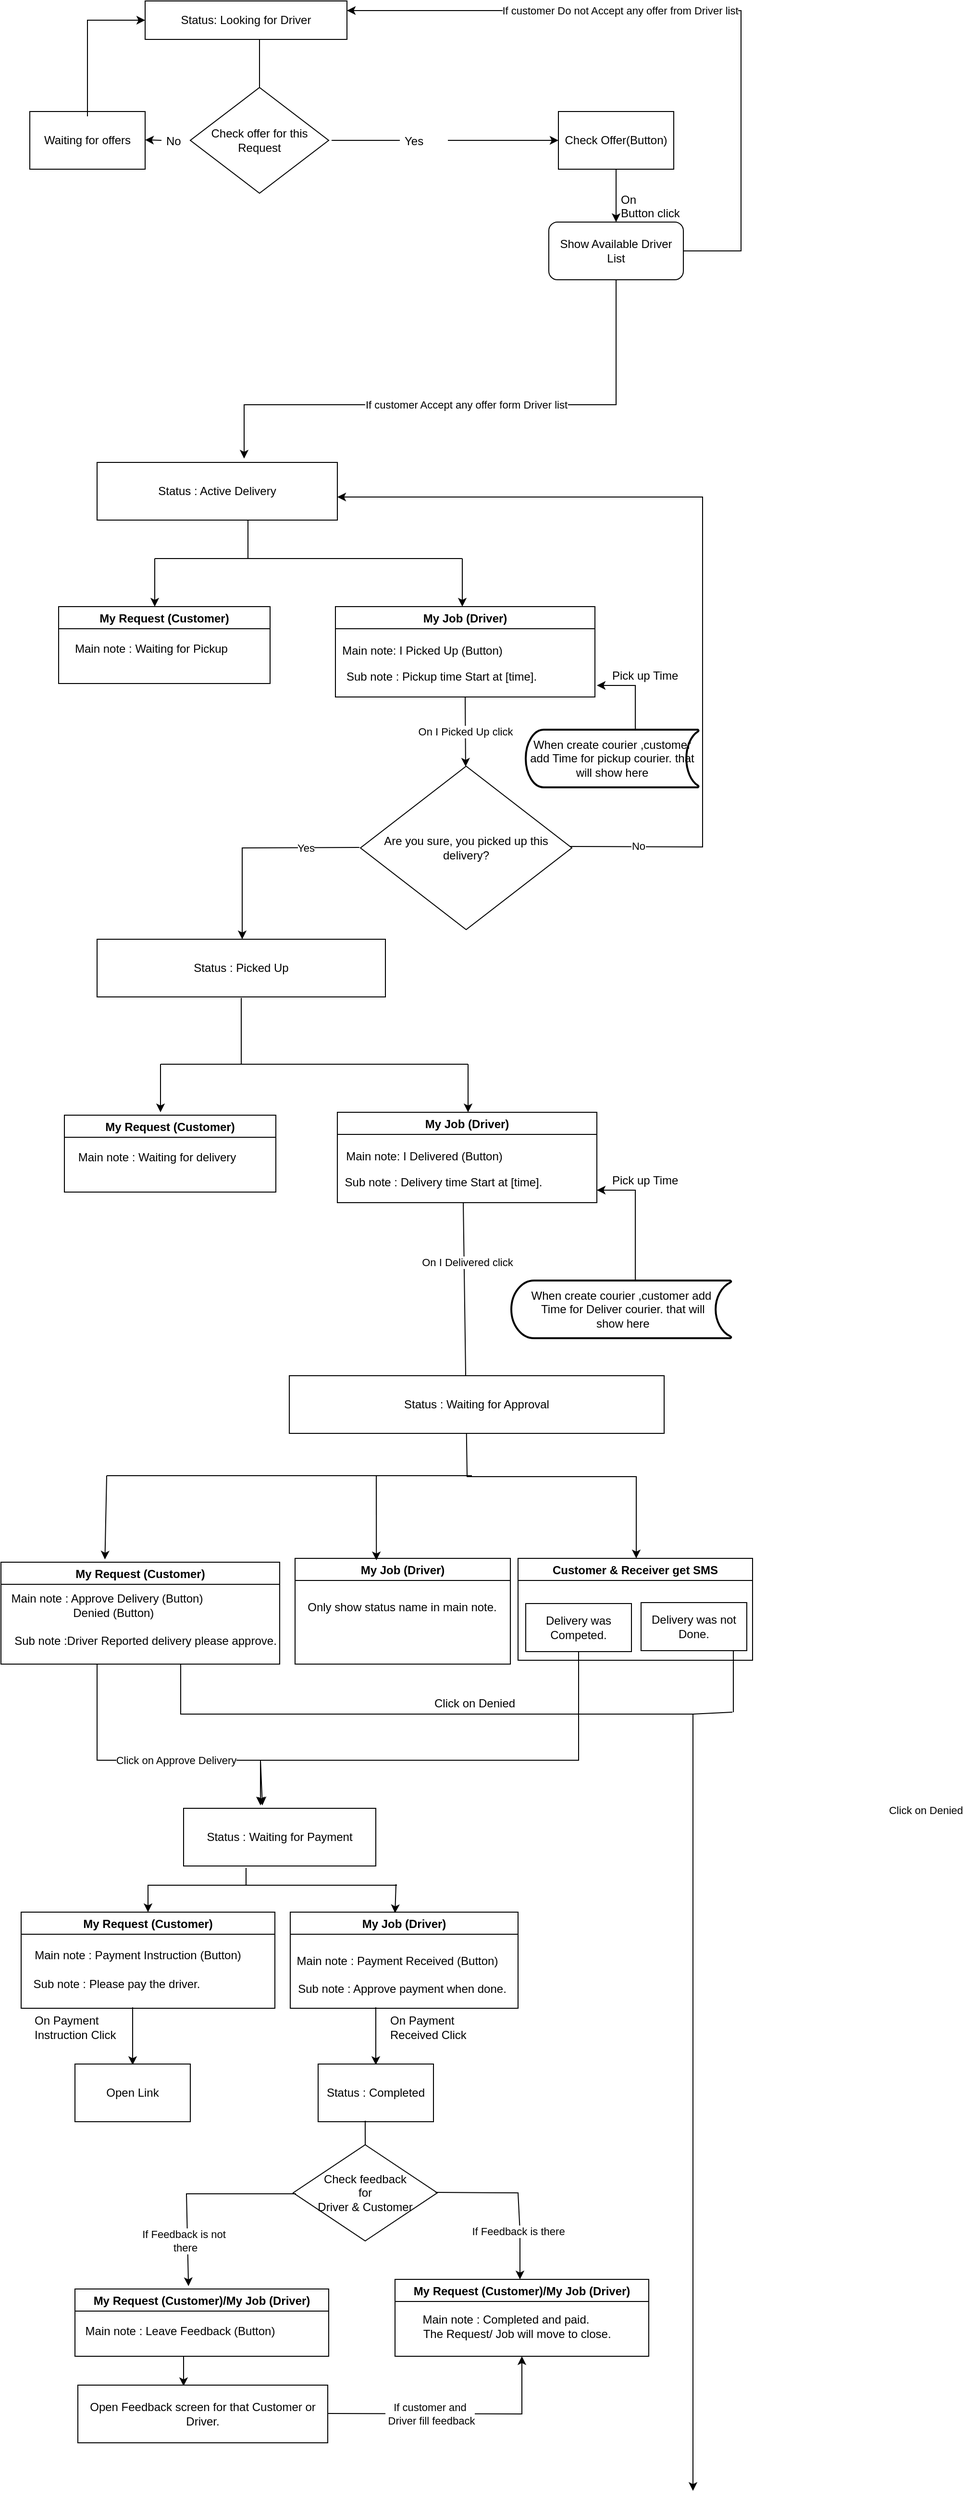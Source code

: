 <mxfile version="20.3.6" type="github">
  <diagram id="Fh4v0mdyYJnzDNx5GfhB" name="Page-1">
    <mxGraphModel dx="1632" dy="696" grid="1" gridSize="10" guides="1" tooltips="1" connect="1" arrows="1" fold="1" page="1" pageScale="1" pageWidth="850" pageHeight="1100" math="0" shadow="0">
      <root>
        <mxCell id="0" />
        <mxCell id="1" parent="0" />
        <mxCell id="hyZtjgiOcXkNJ2vdgt9V-2" value="Status: Looking for Driver" style="rounded=0;whiteSpace=wrap;html=1;" vertex="1" parent="1">
          <mxGeometry x="130" y="30" width="210" height="40" as="geometry" />
        </mxCell>
        <mxCell id="hyZtjgiOcXkNJ2vdgt9V-15" value="Check offer for this Request" style="rhombus;whiteSpace=wrap;html=1;" vertex="1" parent="1">
          <mxGeometry x="177" y="120" width="144" height="110" as="geometry" />
        </mxCell>
        <mxCell id="hyZtjgiOcXkNJ2vdgt9V-17" value="" style="endArrow=none;html=1;rounded=0;entryX=0.5;entryY=1;entryDx=0;entryDy=0;exitX=0.5;exitY=0;exitDx=0;exitDy=0;" edge="1" parent="1" source="hyZtjgiOcXkNJ2vdgt9V-15">
          <mxGeometry width="50" height="50" relative="1" as="geometry">
            <mxPoint x="244" y="120" as="sourcePoint" />
            <mxPoint x="249" y="70" as="targetPoint" />
          </mxGeometry>
        </mxCell>
        <mxCell id="hyZtjgiOcXkNJ2vdgt9V-18" value="" style="endArrow=classic;html=1;rounded=0;entryX=0;entryY=0.5;entryDx=0;entryDy=0;startArrow=none;" edge="1" parent="1" source="hyZtjgiOcXkNJ2vdgt9V-12" target="hyZtjgiOcXkNJ2vdgt9V-21">
          <mxGeometry width="50" height="50" relative="1" as="geometry">
            <mxPoint x="324" y="175" as="sourcePoint" />
            <mxPoint x="574" y="175" as="targetPoint" />
          </mxGeometry>
        </mxCell>
        <mxCell id="hyZtjgiOcXkNJ2vdgt9V-24" style="edgeStyle=orthogonalEdgeStyle;rounded=0;orthogonalLoop=1;jettySize=auto;html=1;" edge="1" parent="1" source="hyZtjgiOcXkNJ2vdgt9V-21">
          <mxGeometry relative="1" as="geometry">
            <mxPoint x="620" y="260" as="targetPoint" />
          </mxGeometry>
        </mxCell>
        <mxCell id="hyZtjgiOcXkNJ2vdgt9V-21" value="Check Offer(Button)" style="rounded=0;whiteSpace=wrap;html=1;" vertex="1" parent="1">
          <mxGeometry x="560" y="145" width="120" height="60" as="geometry" />
        </mxCell>
        <mxCell id="hyZtjgiOcXkNJ2vdgt9V-22" value="Waiting for offers" style="rounded=0;whiteSpace=wrap;html=1;" vertex="1" parent="1">
          <mxGeometry x="10" y="145" width="120" height="60" as="geometry" />
        </mxCell>
        <mxCell id="hyZtjgiOcXkNJ2vdgt9V-27" value="Show Available Driver List" style="rounded=1;whiteSpace=wrap;html=1;" vertex="1" parent="1">
          <mxGeometry x="550" y="260" width="140" height="60" as="geometry" />
        </mxCell>
        <mxCell id="hyZtjgiOcXkNJ2vdgt9V-28" value="&lt;div&gt;On &lt;br&gt;&lt;/div&gt;&lt;div&gt;Button click&lt;/div&gt;" style="text;html=1;strokeColor=none;fillColor=none;spacing=5;spacingTop=-20;whiteSpace=wrap;overflow=hidden;rounded=0;" vertex="1" parent="1">
          <mxGeometry x="620" y="240" width="90" height="20" as="geometry" />
        </mxCell>
        <mxCell id="hyZtjgiOcXkNJ2vdgt9V-34" value="Status : Active Delivery" style="rounded=0;whiteSpace=wrap;html=1;" vertex="1" parent="1">
          <mxGeometry x="80" y="510" width="250" height="60" as="geometry" />
        </mxCell>
        <mxCell id="hyZtjgiOcXkNJ2vdgt9V-35" value="" style="endArrow=none;html=1;rounded=0;" edge="1" parent="1">
          <mxGeometry width="50" height="50" relative="1" as="geometry">
            <mxPoint x="237" y="610" as="sourcePoint" />
            <mxPoint x="237" y="570" as="targetPoint" />
          </mxGeometry>
        </mxCell>
        <mxCell id="hyZtjgiOcXkNJ2vdgt9V-36" value="" style="endArrow=classic;html=1;rounded=0;" edge="1" parent="1">
          <mxGeometry width="50" height="50" relative="1" as="geometry">
            <mxPoint x="460" y="610" as="sourcePoint" />
            <mxPoint x="460" y="660" as="targetPoint" />
          </mxGeometry>
        </mxCell>
        <mxCell id="hyZtjgiOcXkNJ2vdgt9V-37" value="" style="endArrow=none;html=1;rounded=0;" edge="1" parent="1">
          <mxGeometry width="50" height="50" relative="1" as="geometry">
            <mxPoint x="140" y="610" as="sourcePoint" />
            <mxPoint x="460" y="610" as="targetPoint" />
          </mxGeometry>
        </mxCell>
        <mxCell id="hyZtjgiOcXkNJ2vdgt9V-39" value="" style="endArrow=classic;html=1;rounded=0;" edge="1" parent="1">
          <mxGeometry width="50" height="50" relative="1" as="geometry">
            <mxPoint x="140" y="610" as="sourcePoint" />
            <mxPoint x="140" y="660" as="targetPoint" />
          </mxGeometry>
        </mxCell>
        <mxCell id="hyZtjgiOcXkNJ2vdgt9V-45" value="" style="endArrow=classic;html=1;rounded=0;entryX=1;entryY=0.25;entryDx=0;entryDy=0;" edge="1" parent="1" target="hyZtjgiOcXkNJ2vdgt9V-2">
          <mxGeometry relative="1" as="geometry">
            <mxPoint x="690" y="290" as="sourcePoint" />
            <mxPoint x="850" y="290" as="targetPoint" />
            <Array as="points">
              <mxPoint x="750" y="290" />
              <mxPoint x="750" y="40" />
            </Array>
          </mxGeometry>
        </mxCell>
        <mxCell id="hyZtjgiOcXkNJ2vdgt9V-46" value="If customer Do not Accept any offer from Driver list" style="edgeLabel;resizable=0;html=1;align=center;verticalAlign=middle;" connectable="0" vertex="1" parent="hyZtjgiOcXkNJ2vdgt9V-45">
          <mxGeometry relative="1" as="geometry">
            <mxPoint x="-76" as="offset" />
          </mxGeometry>
        </mxCell>
        <mxCell id="hyZtjgiOcXkNJ2vdgt9V-48" value="" style="endArrow=classic;html=1;rounded=0;exitX=0.5;exitY=1;exitDx=0;exitDy=0;entryX=0.612;entryY=-0.067;entryDx=0;entryDy=0;entryPerimeter=0;" edge="1" parent="1" source="hyZtjgiOcXkNJ2vdgt9V-27" target="hyZtjgiOcXkNJ2vdgt9V-34">
          <mxGeometry relative="1" as="geometry">
            <mxPoint x="500" y="400" as="sourcePoint" />
            <mxPoint x="660" y="400" as="targetPoint" />
            <Array as="points">
              <mxPoint x="620" y="450" />
              <mxPoint x="233" y="450" />
            </Array>
          </mxGeometry>
        </mxCell>
        <mxCell id="hyZtjgiOcXkNJ2vdgt9V-49" value="If customer Accept any offer form Driver list" style="edgeLabel;resizable=0;html=1;align=center;verticalAlign=middle;" connectable="0" vertex="1" parent="hyZtjgiOcXkNJ2vdgt9V-48">
          <mxGeometry relative="1" as="geometry" />
        </mxCell>
        <mxCell id="hyZtjgiOcXkNJ2vdgt9V-53" value="Are you sure, you picked up this delivery?" style="rhombus;whiteSpace=wrap;html=1;" vertex="1" parent="1">
          <mxGeometry x="354" y="826" width="220" height="170" as="geometry" />
        </mxCell>
        <mxCell id="hyZtjgiOcXkNJ2vdgt9V-61" value="" style="endArrow=classic;html=1;rounded=0;exitX=0.5;exitY=1;exitDx=0;exitDy=0;" edge="1" parent="1" source="hyZtjgiOcXkNJ2vdgt9V-97" target="hyZtjgiOcXkNJ2vdgt9V-53">
          <mxGeometry relative="1" as="geometry">
            <mxPoint x="460" y="740" as="sourcePoint" />
            <mxPoint x="450" y="870" as="targetPoint" />
          </mxGeometry>
        </mxCell>
        <mxCell id="hyZtjgiOcXkNJ2vdgt9V-62" value="On I Picked Up click" style="edgeLabel;resizable=0;html=1;align=center;verticalAlign=middle;" connectable="0" vertex="1" parent="hyZtjgiOcXkNJ2vdgt9V-61">
          <mxGeometry relative="1" as="geometry" />
        </mxCell>
        <mxCell id="hyZtjgiOcXkNJ2vdgt9V-63" value="" style="endArrow=classic;html=1;rounded=0;entryX=1;entryY=0.5;entryDx=0;entryDy=0;" edge="1" parent="1">
          <mxGeometry relative="1" as="geometry">
            <mxPoint x="572" y="909.5" as="sourcePoint" />
            <mxPoint x="330" y="546" as="targetPoint" />
            <Array as="points">
              <mxPoint x="710" y="910" />
              <mxPoint x="710" y="546" />
            </Array>
          </mxGeometry>
        </mxCell>
        <mxCell id="hyZtjgiOcXkNJ2vdgt9V-64" value="No" style="edgeLabel;resizable=0;html=1;align=center;verticalAlign=middle;" connectable="0" vertex="1" parent="hyZtjgiOcXkNJ2vdgt9V-63">
          <mxGeometry relative="1" as="geometry">
            <mxPoint x="-67" y="302" as="offset" />
          </mxGeometry>
        </mxCell>
        <mxCell id="hyZtjgiOcXkNJ2vdgt9V-70" value="Status : Picked Up" style="rounded=0;whiteSpace=wrap;html=1;" vertex="1" parent="1">
          <mxGeometry x="80" y="1006" width="300" height="60" as="geometry" />
        </mxCell>
        <mxCell id="hyZtjgiOcXkNJ2vdgt9V-71" value="" style="endArrow=classic;html=1;rounded=0;" edge="1" parent="1">
          <mxGeometry width="50" height="50" relative="1" as="geometry">
            <mxPoint x="466" y="1136" as="sourcePoint" />
            <mxPoint x="466" y="1186" as="targetPoint" />
          </mxGeometry>
        </mxCell>
        <mxCell id="hyZtjgiOcXkNJ2vdgt9V-72" value="" style="endArrow=none;html=1;rounded=0;" edge="1" parent="1">
          <mxGeometry width="50" height="50" relative="1" as="geometry">
            <mxPoint x="146" y="1136" as="sourcePoint" />
            <mxPoint x="466" y="1136" as="targetPoint" />
          </mxGeometry>
        </mxCell>
        <mxCell id="hyZtjgiOcXkNJ2vdgt9V-73" value="" style="endArrow=classic;html=1;rounded=0;" edge="1" parent="1">
          <mxGeometry width="50" height="50" relative="1" as="geometry">
            <mxPoint x="146" y="1136" as="sourcePoint" />
            <mxPoint x="146" y="1186" as="targetPoint" />
          </mxGeometry>
        </mxCell>
        <mxCell id="hyZtjgiOcXkNJ2vdgt9V-76" value="" style="endArrow=none;html=1;rounded=0;" edge="1" parent="1">
          <mxGeometry width="50" height="50" relative="1" as="geometry">
            <mxPoint x="230" y="1135.98" as="sourcePoint" />
            <mxPoint x="230" y="1067" as="targetPoint" />
          </mxGeometry>
        </mxCell>
        <mxCell id="hyZtjgiOcXkNJ2vdgt9V-77" value="" style="endArrow=classic;html=1;rounded=0;entryX=0.5;entryY=0;entryDx=0;entryDy=0;" edge="1" parent="1">
          <mxGeometry relative="1" as="geometry">
            <mxPoint x="353" y="910.5" as="sourcePoint" />
            <mxPoint x="231" y="1006" as="targetPoint" />
            <Array as="points">
              <mxPoint x="231" y="911" />
            </Array>
          </mxGeometry>
        </mxCell>
        <mxCell id="hyZtjgiOcXkNJ2vdgt9V-78" value="Yes" style="edgeLabel;resizable=0;html=1;align=center;verticalAlign=middle;" connectable="0" vertex="1" parent="hyZtjgiOcXkNJ2vdgt9V-77">
          <mxGeometry relative="1" as="geometry">
            <mxPoint x="52" as="offset" />
          </mxGeometry>
        </mxCell>
        <mxCell id="hyZtjgiOcXkNJ2vdgt9V-80" value="When create courier ,customer add Time for pickup courier. that will show here" style="strokeWidth=2;html=1;shape=mxgraph.flowchart.stored_data;whiteSpace=wrap;" vertex="1" parent="1">
          <mxGeometry x="526" y="788" width="180" height="60" as="geometry" />
        </mxCell>
        <mxCell id="hyZtjgiOcXkNJ2vdgt9V-81" value="&lt;div&gt;When create courier ,customer add&lt;/div&gt;&lt;div&gt;&amp;nbsp;Time for Deliver courier. that will&lt;/div&gt;&lt;div&gt;&amp;nbsp;show here&lt;/div&gt;" style="strokeWidth=2;html=1;shape=mxgraph.flowchart.stored_data;whiteSpace=wrap;" vertex="1" parent="1">
          <mxGeometry x="511" y="1361" width="229" height="60" as="geometry" />
        </mxCell>
        <mxCell id="hyZtjgiOcXkNJ2vdgt9V-86" value="" style="endArrow=classic;html=1;rounded=0;entryX=1;entryY=0.5;entryDx=0;entryDy=0;" edge="1" parent="1">
          <mxGeometry relative="1" as="geometry">
            <mxPoint x="640" y="788" as="sourcePoint" />
            <mxPoint x="600" y="742" as="targetPoint" />
            <Array as="points">
              <mxPoint x="640" y="742" />
            </Array>
          </mxGeometry>
        </mxCell>
        <mxCell id="hyZtjgiOcXkNJ2vdgt9V-88" value="Pick up Time" style="text;html=1;strokeColor=none;fillColor=none;spacing=5;spacingTop=-20;whiteSpace=wrap;overflow=hidden;rounded=0;" vertex="1" parent="1">
          <mxGeometry x="611" y="735" width="80" height="10" as="geometry" />
        </mxCell>
        <mxCell id="hyZtjgiOcXkNJ2vdgt9V-89" value="My Request (Customer)" style="swimlane;" vertex="1" parent="1">
          <mxGeometry x="46" y="1189" width="220" height="80" as="geometry">
            <mxRectangle x="130" y="1310" width="140" height="30" as="alternateBounds" />
          </mxGeometry>
        </mxCell>
        <mxCell id="hyZtjgiOcXkNJ2vdgt9V-90" value="&lt;div&gt;Main note : Waiting for delivery&lt;br&gt;&lt;/div&gt;" style="text;html=1;align=center;verticalAlign=middle;resizable=0;points=[];autosize=1;strokeColor=none;fillColor=none;" vertex="1" parent="hyZtjgiOcXkNJ2vdgt9V-89">
          <mxGeometry x="1" y="29" width="190" height="30" as="geometry" />
        </mxCell>
        <mxCell id="hyZtjgiOcXkNJ2vdgt9V-92" value="My Job  (Driver)" style="swimlane;" vertex="1" parent="1">
          <mxGeometry x="330" y="1186" width="270" height="94" as="geometry" />
        </mxCell>
        <mxCell id="hyZtjgiOcXkNJ2vdgt9V-93" value="&lt;div&gt;Main note: I Delivered (Button)&lt;/div&gt;&lt;div&gt;&lt;br&gt;&lt;/div&gt;" style="text;html=1;align=center;verticalAlign=middle;resizable=0;points=[];autosize=1;strokeColor=none;fillColor=none;" vertex="1" parent="hyZtjgiOcXkNJ2vdgt9V-92">
          <mxGeometry x="-5" y="33" width="190" height="40" as="geometry" />
        </mxCell>
        <mxCell id="hyZtjgiOcXkNJ2vdgt9V-94" value="Sub note : Delivery time Start at [time]." style="text;html=1;align=center;verticalAlign=middle;resizable=0;points=[];autosize=1;strokeColor=none;fillColor=none;" vertex="1" parent="hyZtjgiOcXkNJ2vdgt9V-92">
          <mxGeometry x="-5" y="58" width="230" height="30" as="geometry" />
        </mxCell>
        <mxCell id="hyZtjgiOcXkNJ2vdgt9V-95" value="My Request (Customer)" style="swimlane;" vertex="1" parent="1">
          <mxGeometry x="40" y="660" width="220" height="80" as="geometry">
            <mxRectangle x="130" y="1310" width="140" height="30" as="alternateBounds" />
          </mxGeometry>
        </mxCell>
        <mxCell id="hyZtjgiOcXkNJ2vdgt9V-96" value="&lt;div&gt;Main note : Waiting for Pickup&lt;br&gt;&lt;/div&gt;" style="text;html=1;align=center;verticalAlign=middle;resizable=0;points=[];autosize=1;strokeColor=none;fillColor=none;" vertex="1" parent="hyZtjgiOcXkNJ2vdgt9V-95">
          <mxGeometry x="6" y="29" width="180" height="30" as="geometry" />
        </mxCell>
        <mxCell id="hyZtjgiOcXkNJ2vdgt9V-97" value="My Job (Driver)" style="swimlane;" vertex="1" parent="1">
          <mxGeometry x="328" y="660" width="270" height="94" as="geometry" />
        </mxCell>
        <mxCell id="hyZtjgiOcXkNJ2vdgt9V-98" value="&lt;div&gt;Main note: I Picked Up (Button)&lt;/div&gt;&lt;div&gt;&lt;br&gt;&lt;/div&gt;" style="text;html=1;align=center;verticalAlign=middle;resizable=0;points=[];autosize=1;strokeColor=none;fillColor=none;" vertex="1" parent="hyZtjgiOcXkNJ2vdgt9V-97">
          <mxGeometry x="-5" y="33" width="190" height="40" as="geometry" />
        </mxCell>
        <mxCell id="hyZtjgiOcXkNJ2vdgt9V-99" value="Sub note : Pickup time Start at [time]." style="text;html=1;align=center;verticalAlign=middle;resizable=0;points=[];autosize=1;strokeColor=none;fillColor=none;" vertex="1" parent="hyZtjgiOcXkNJ2vdgt9V-97">
          <mxGeometry y="58" width="220" height="30" as="geometry" />
        </mxCell>
        <mxCell id="hyZtjgiOcXkNJ2vdgt9V-100" value="" style="endArrow=classic;html=1;rounded=0;entryX=1;entryY=0.5;entryDx=0;entryDy=0;" edge="1" parent="1">
          <mxGeometry relative="1" as="geometry">
            <mxPoint x="640" y="1360" as="sourcePoint" />
            <mxPoint x="600" y="1267" as="targetPoint" />
            <Array as="points">
              <mxPoint x="640" y="1267" />
            </Array>
          </mxGeometry>
        </mxCell>
        <mxCell id="hyZtjgiOcXkNJ2vdgt9V-101" value="Pick up Time" style="text;html=1;strokeColor=none;fillColor=none;spacing=5;spacingTop=-20;whiteSpace=wrap;overflow=hidden;rounded=0;" vertex="1" parent="1">
          <mxGeometry x="611" y="1260" width="80" height="10" as="geometry" />
        </mxCell>
        <mxCell id="hyZtjgiOcXkNJ2vdgt9V-115" value="" style="endArrow=classic;html=1;rounded=0;exitX=0;exitY=0.5;exitDx=0;exitDy=0;startArrow=none;" edge="1" parent="1" source="hyZtjgiOcXkNJ2vdgt9V-118">
          <mxGeometry width="50" height="50" relative="1" as="geometry">
            <mxPoint x="190" y="174.5" as="sourcePoint" />
            <mxPoint x="130" y="174.5" as="targetPoint" />
          </mxGeometry>
        </mxCell>
        <mxCell id="hyZtjgiOcXkNJ2vdgt9V-12" value="&lt;div&gt;&lt;br&gt;&lt;/div&gt;&lt;div&gt;Yes&lt;br&gt;&lt;/div&gt;" style="text;html=1;strokeColor=none;fillColor=none;spacing=5;spacingTop=-20;whiteSpace=wrap;overflow=hidden;rounded=0;" vertex="1" parent="1">
          <mxGeometry x="395" y="165" width="50" height="20" as="geometry" />
        </mxCell>
        <mxCell id="hyZtjgiOcXkNJ2vdgt9V-117" value="" style="endArrow=none;html=1;rounded=0;entryX=0;entryY=0.5;entryDx=0;entryDy=0;" edge="1" parent="1" target="hyZtjgiOcXkNJ2vdgt9V-12">
          <mxGeometry width="50" height="50" relative="1" as="geometry">
            <mxPoint x="324" y="175" as="sourcePoint" />
            <mxPoint x="560" y="175" as="targetPoint" />
          </mxGeometry>
        </mxCell>
        <mxCell id="hyZtjgiOcXkNJ2vdgt9V-118" value="&lt;div&gt;&lt;br&gt;&lt;/div&gt;&lt;div&gt;No&lt;/div&gt;" style="text;html=1;strokeColor=none;fillColor=none;spacing=5;spacingTop=-20;whiteSpace=wrap;overflow=hidden;rounded=0;" vertex="1" parent="1">
          <mxGeometry x="147" y="165" width="30" height="20" as="geometry" />
        </mxCell>
        <mxCell id="hyZtjgiOcXkNJ2vdgt9V-119" value="" style="endArrow=none;html=1;rounded=0;exitX=0;exitY=0.5;exitDx=0;exitDy=0;" edge="1" parent="1" source="hyZtjgiOcXkNJ2vdgt9V-15" target="hyZtjgiOcXkNJ2vdgt9V-118">
          <mxGeometry width="50" height="50" relative="1" as="geometry">
            <mxPoint x="177" y="175" as="sourcePoint" />
            <mxPoint x="130" y="174.5" as="targetPoint" />
          </mxGeometry>
        </mxCell>
        <mxCell id="hyZtjgiOcXkNJ2vdgt9V-120" value="" style="endArrow=classic;html=1;rounded=0;entryX=0;entryY=0.5;entryDx=0;entryDy=0;exitX=0.5;exitY=0.083;exitDx=0;exitDy=0;exitPerimeter=0;" edge="1" parent="1" source="hyZtjgiOcXkNJ2vdgt9V-22" target="hyZtjgiOcXkNJ2vdgt9V-2">
          <mxGeometry relative="1" as="geometry">
            <mxPoint x="70" y="140" as="sourcePoint" />
            <mxPoint x="130" y="110" as="targetPoint" />
            <Array as="points">
              <mxPoint x="70" y="50" />
            </Array>
          </mxGeometry>
        </mxCell>
        <mxCell id="hyZtjgiOcXkNJ2vdgt9V-122" value="" style="endArrow=classic;html=1;rounded=0;" edge="1" parent="1">
          <mxGeometry relative="1" as="geometry">
            <mxPoint x="461" y="1280" as="sourcePoint" />
            <mxPoint x="641" y="1650" as="targetPoint" />
            <Array as="points">
              <mxPoint x="465" y="1565" />
              <mxPoint x="641" y="1565" />
            </Array>
          </mxGeometry>
        </mxCell>
        <mxCell id="hyZtjgiOcXkNJ2vdgt9V-123" value="On I Delivered click" style="edgeLabel;resizable=0;html=1;align=center;verticalAlign=middle;" connectable="0" vertex="1" parent="hyZtjgiOcXkNJ2vdgt9V-122">
          <mxGeometry relative="1" as="geometry">
            <mxPoint y="-211" as="offset" />
          </mxGeometry>
        </mxCell>
        <mxCell id="hyZtjgiOcXkNJ2vdgt9V-125" value="&#xa;Customer &amp; Receiver get SMS&#xa; " style="swimlane;" vertex="1" parent="1">
          <mxGeometry x="518" y="1650" width="244" height="106" as="geometry" />
        </mxCell>
        <mxCell id="hyZtjgiOcXkNJ2vdgt9V-128" value="&lt;div&gt;Delivery was not Done.&lt;br&gt;&lt;/div&gt;" style="whiteSpace=wrap;html=1;" vertex="1" parent="hyZtjgiOcXkNJ2vdgt9V-125">
          <mxGeometry x="128" y="46" width="110" height="50" as="geometry" />
        </mxCell>
        <mxCell id="hyZtjgiOcXkNJ2vdgt9V-130" value="&lt;div&gt;Delivery was Competed.&lt;br&gt;&lt;/div&gt;" style="whiteSpace=wrap;html=1;" vertex="1" parent="hyZtjgiOcXkNJ2vdgt9V-125">
          <mxGeometry x="8" y="47" width="110" height="50" as="geometry" />
        </mxCell>
        <mxCell id="hyZtjgiOcXkNJ2vdgt9V-162" value="" style="endArrow=none;html=1;rounded=0;" edge="1" parent="hyZtjgiOcXkNJ2vdgt9V-125">
          <mxGeometry width="50" height="50" relative="1" as="geometry">
            <mxPoint x="224" y="160" as="sourcePoint" />
            <mxPoint x="224" y="96" as="targetPoint" />
          </mxGeometry>
        </mxCell>
        <mxCell id="hyZtjgiOcXkNJ2vdgt9V-131" value="" style="endArrow=none;html=1;rounded=0;" edge="1" parent="1">
          <mxGeometry width="50" height="50" relative="1" as="geometry">
            <mxPoint x="90" y="1564" as="sourcePoint" />
            <mxPoint x="470" y="1564" as="targetPoint" />
          </mxGeometry>
        </mxCell>
        <mxCell id="hyZtjgiOcXkNJ2vdgt9V-132" value="My Request (Customer)" style="swimlane;" vertex="1" parent="1">
          <mxGeometry x="-20" y="1654" width="290" height="106" as="geometry">
            <mxRectangle x="130" y="1310" width="140" height="30" as="alternateBounds" />
          </mxGeometry>
        </mxCell>
        <mxCell id="hyZtjgiOcXkNJ2vdgt9V-133" value="&lt;div&gt;Main note : Approve Delivery (Button)&lt;/div&gt;&lt;div&gt;&amp;nbsp;&amp;nbsp;&amp;nbsp; Denied (Button)&lt;br&gt;&lt;/div&gt;" style="text;html=1;align=center;verticalAlign=middle;resizable=0;points=[];autosize=1;strokeColor=none;fillColor=none;" vertex="1" parent="hyZtjgiOcXkNJ2vdgt9V-132">
          <mxGeometry y="25" width="220" height="40" as="geometry" />
        </mxCell>
        <mxCell id="hyZtjgiOcXkNJ2vdgt9V-134" value="My Job  (Driver)" style="swimlane;" vertex="1" parent="1">
          <mxGeometry x="286" y="1650" width="224" height="110" as="geometry" />
        </mxCell>
        <mxCell id="hyZtjgiOcXkNJ2vdgt9V-135" value="Only show status name in main note." style="text;html=1;align=center;verticalAlign=middle;resizable=0;points=[];autosize=1;strokeColor=none;fillColor=none;" vertex="1" parent="hyZtjgiOcXkNJ2vdgt9V-134">
          <mxGeometry x="-4" y="36" width="230" height="30" as="geometry" />
        </mxCell>
        <mxCell id="hyZtjgiOcXkNJ2vdgt9V-138" value="" style="endArrow=classic;html=1;rounded=0;entryX=0.373;entryY=-0.027;entryDx=0;entryDy=0;entryPerimeter=0;" edge="1" parent="1" target="hyZtjgiOcXkNJ2vdgt9V-132">
          <mxGeometry relative="1" as="geometry">
            <mxPoint x="90" y="1564" as="sourcePoint" />
            <mxPoint x="160" y="1604" as="targetPoint" />
          </mxGeometry>
        </mxCell>
        <mxCell id="hyZtjgiOcXkNJ2vdgt9V-140" value="" style="endArrow=classic;html=1;rounded=0;entryX=0.455;entryY=-0.025;entryDx=0;entryDy=0;entryPerimeter=0;" edge="1" parent="1">
          <mxGeometry relative="1" as="geometry">
            <mxPoint x="370.5" y="1564" as="sourcePoint" />
            <mxPoint x="370.6" y="1652" as="targetPoint" />
          </mxGeometry>
        </mxCell>
        <mxCell id="hyZtjgiOcXkNJ2vdgt9V-142" value="Status : Waiting for Approval" style="rounded=0;whiteSpace=wrap;html=1;" vertex="1" parent="1">
          <mxGeometry x="280" y="1460" width="390" height="60" as="geometry" />
        </mxCell>
        <mxCell id="hyZtjgiOcXkNJ2vdgt9V-143" value="&lt;div&gt;Sub note :Driver Reported delivery please approve.&lt;/div&gt;" style="text;html=1;align=center;verticalAlign=middle;resizable=0;points=[];autosize=1;strokeColor=none;fillColor=none;" vertex="1" parent="1">
          <mxGeometry x="-20" y="1721" width="300" height="30" as="geometry" />
        </mxCell>
        <mxCell id="hyZtjgiOcXkNJ2vdgt9V-145" value="My Request (Customer)" style="swimlane;" vertex="1" parent="1">
          <mxGeometry x="1" y="2018" width="264" height="100" as="geometry">
            <mxRectangle x="130" y="1310" width="140" height="30" as="alternateBounds" />
          </mxGeometry>
        </mxCell>
        <mxCell id="hyZtjgiOcXkNJ2vdgt9V-146" value="&lt;div&gt;Main note : Payment Instruction (Button)&lt;br&gt;&lt;/div&gt;" style="text;html=1;align=center;verticalAlign=middle;resizable=0;points=[];autosize=1;strokeColor=none;fillColor=none;" vertex="1" parent="hyZtjgiOcXkNJ2vdgt9V-145">
          <mxGeometry x="1" y="30" width="240" height="30" as="geometry" />
        </mxCell>
        <mxCell id="hyZtjgiOcXkNJ2vdgt9V-147" value="Sub note : Please pay the driver." style="text;html=1;align=center;verticalAlign=middle;resizable=0;points=[];autosize=1;strokeColor=none;fillColor=none;" vertex="1" parent="hyZtjgiOcXkNJ2vdgt9V-145">
          <mxGeometry x="-1" y="60" width="200" height="30" as="geometry" />
        </mxCell>
        <mxCell id="hyZtjgiOcXkNJ2vdgt9V-148" value="My Job  (Driver)" style="swimlane;" vertex="1" parent="1">
          <mxGeometry x="281" y="2018" width="237" height="100" as="geometry" />
        </mxCell>
        <mxCell id="hyZtjgiOcXkNJ2vdgt9V-149" value="Main note : Payment Received (Button)" style="text;html=1;align=center;verticalAlign=middle;resizable=0;points=[];autosize=1;strokeColor=none;fillColor=none;" vertex="1" parent="hyZtjgiOcXkNJ2vdgt9V-148">
          <mxGeometry x="-4" y="36" width="230" height="30" as="geometry" />
        </mxCell>
        <mxCell id="hyZtjgiOcXkNJ2vdgt9V-150" value="Sub note : Approve payment when done." style="text;html=1;align=center;verticalAlign=middle;resizable=0;points=[];autosize=1;strokeColor=none;fillColor=none;" vertex="1" parent="hyZtjgiOcXkNJ2vdgt9V-148">
          <mxGeometry x="-4" y="65" width="240" height="30" as="geometry" />
        </mxCell>
        <mxCell id="hyZtjgiOcXkNJ2vdgt9V-151" value="Status : Waiting for Payment" style="rounded=0;whiteSpace=wrap;html=1;" vertex="1" parent="1">
          <mxGeometry x="170" y="1910" width="200" height="60" as="geometry" />
        </mxCell>
        <mxCell id="hyZtjgiOcXkNJ2vdgt9V-155" value="" style="endArrow=classic;html=1;rounded=0;entryX=0.41;entryY=-0.05;entryDx=0;entryDy=0;entryPerimeter=0;" edge="1" parent="1" target="hyZtjgiOcXkNJ2vdgt9V-151">
          <mxGeometry relative="1" as="geometry">
            <mxPoint x="80" y="1760" as="sourcePoint" />
            <mxPoint x="80" y="1880" as="targetPoint" />
            <Array as="points">
              <mxPoint x="80" y="1860" />
              <mxPoint x="250" y="1860" />
            </Array>
          </mxGeometry>
        </mxCell>
        <mxCell id="hyZtjgiOcXkNJ2vdgt9V-156" value="Click on Approve Delivery" style="edgeLabel;resizable=0;html=1;align=center;verticalAlign=middle;" connectable="0" vertex="1" parent="hyZtjgiOcXkNJ2vdgt9V-155">
          <mxGeometry relative="1" as="geometry">
            <mxPoint x="23" as="offset" />
          </mxGeometry>
        </mxCell>
        <mxCell id="hyZtjgiOcXkNJ2vdgt9V-157" value="" style="endArrow=classic;html=1;rounded=0;" edge="1" parent="1">
          <mxGeometry relative="1" as="geometry">
            <mxPoint x="167" y="1760" as="sourcePoint" />
            <mxPoint x="700" y="2620" as="targetPoint" />
            <Array as="points">
              <mxPoint x="167" y="1812" />
              <mxPoint x="700" y="1812" />
            </Array>
          </mxGeometry>
        </mxCell>
        <mxCell id="hyZtjgiOcXkNJ2vdgt9V-158" value="Click on Denied" style="edgeLabel;resizable=0;html=1;align=center;verticalAlign=middle;" connectable="0" vertex="1" parent="hyZtjgiOcXkNJ2vdgt9V-157">
          <mxGeometry relative="1" as="geometry">
            <mxPoint x="242" y="-12" as="offset" />
          </mxGeometry>
        </mxCell>
        <mxCell id="hyZtjgiOcXkNJ2vdgt9V-159" value="" style="endArrow=classic;html=1;rounded=0;exitX=0.5;exitY=1;exitDx=0;exitDy=0;entryX=0.4;entryY=-0.05;entryDx=0;entryDy=0;entryPerimeter=0;" edge="1" parent="1" source="hyZtjgiOcXkNJ2vdgt9V-130" target="hyZtjgiOcXkNJ2vdgt9V-151">
          <mxGeometry relative="1" as="geometry">
            <mxPoint x="490" y="1900" as="sourcePoint" />
            <mxPoint x="301" y="1900" as="targetPoint" />
            <Array as="points">
              <mxPoint x="581" y="1860" />
              <mxPoint x="250" y="1860" />
            </Array>
          </mxGeometry>
        </mxCell>
        <mxCell id="hyZtjgiOcXkNJ2vdgt9V-163" value="" style="endArrow=none;html=1;rounded=0;" edge="1" parent="1">
          <mxGeometry width="50" height="50" relative="1" as="geometry">
            <mxPoint x="700" y="1812" as="sourcePoint" />
            <mxPoint x="741" y="1810" as="targetPoint" />
          </mxGeometry>
        </mxCell>
        <mxCell id="hyZtjgiOcXkNJ2vdgt9V-164" value="" style="endArrow=classic;html=1;rounded=0;exitX=0.325;exitY=1.033;exitDx=0;exitDy=0;exitPerimeter=0;entryX=0.5;entryY=0;entryDx=0;entryDy=0;" edge="1" parent="1" source="hyZtjgiOcXkNJ2vdgt9V-151" target="hyZtjgiOcXkNJ2vdgt9V-145">
          <mxGeometry relative="1" as="geometry">
            <mxPoint x="330" y="2060" as="sourcePoint" />
            <mxPoint x="430" y="2060" as="targetPoint" />
            <Array as="points">
              <mxPoint x="235" y="1990" />
              <mxPoint x="133" y="1990" />
            </Array>
          </mxGeometry>
        </mxCell>
        <mxCell id="hyZtjgiOcXkNJ2vdgt9V-166" value="" style="endArrow=none;html=1;rounded=0;" edge="1" parent="1">
          <mxGeometry width="50" height="50" relative="1" as="geometry">
            <mxPoint x="232" y="1990" as="sourcePoint" />
            <mxPoint x="392" y="1990" as="targetPoint" />
          </mxGeometry>
        </mxCell>
        <mxCell id="hyZtjgiOcXkNJ2vdgt9V-168" value="" style="endArrow=classic;html=1;rounded=0;entryX=0.46;entryY=0.01;entryDx=0;entryDy=0;entryPerimeter=0;" edge="1" parent="1" target="hyZtjgiOcXkNJ2vdgt9V-148">
          <mxGeometry width="50" height="50" relative="1" as="geometry">
            <mxPoint x="391" y="1989" as="sourcePoint" />
            <mxPoint x="391" y="2062" as="targetPoint" />
          </mxGeometry>
        </mxCell>
        <mxCell id="hyZtjgiOcXkNJ2vdgt9V-169" value="" style="endArrow=classic;html=1;rounded=0;" edge="1" parent="1">
          <mxGeometry width="50" height="50" relative="1" as="geometry">
            <mxPoint x="370" y="2117" as="sourcePoint" />
            <mxPoint x="370" y="2177" as="targetPoint" />
          </mxGeometry>
        </mxCell>
        <mxCell id="hyZtjgiOcXkNJ2vdgt9V-170" value="Status : Completed" style="rounded=0;whiteSpace=wrap;html=1;" vertex="1" parent="1">
          <mxGeometry x="310" y="2176" width="120" height="60" as="geometry" />
        </mxCell>
        <mxCell id="hyZtjgiOcXkNJ2vdgt9V-171" value="" style="endArrow=classic;html=1;rounded=0;" edge="1" parent="1">
          <mxGeometry width="50" height="50" relative="1" as="geometry">
            <mxPoint x="117" y="2117" as="sourcePoint" />
            <mxPoint x="117" y="2177" as="targetPoint" />
          </mxGeometry>
        </mxCell>
        <mxCell id="hyZtjgiOcXkNJ2vdgt9V-172" value="Open Link" style="rounded=0;whiteSpace=wrap;html=1;" vertex="1" parent="1">
          <mxGeometry x="57" y="2176" width="120" height="60" as="geometry" />
        </mxCell>
        <mxCell id="hyZtjgiOcXkNJ2vdgt9V-173" value="&lt;div&gt;&lt;br&gt;&lt;/div&gt;&lt;div&gt;On Payment&lt;/div&gt;&lt;div&gt;Instruction Click&lt;/div&gt;" style="text;html=1;strokeColor=none;fillColor=none;spacing=5;spacingTop=-20;whiteSpace=wrap;overflow=hidden;rounded=0;" vertex="1" parent="1">
          <mxGeometry x="10" y="2120" width="130" height="30" as="geometry" />
        </mxCell>
        <mxCell id="hyZtjgiOcXkNJ2vdgt9V-174" value="&lt;div&gt;&lt;br&gt;&lt;/div&gt;&lt;div&gt;On Payment&lt;/div&gt;&lt;div&gt;Received Click&lt;/div&gt;" style="text;html=1;strokeColor=none;fillColor=none;spacing=5;spacingTop=-20;whiteSpace=wrap;overflow=hidden;rounded=0;" vertex="1" parent="1">
          <mxGeometry x="380" y="2120" width="130" height="30" as="geometry" />
        </mxCell>
        <mxCell id="hyZtjgiOcXkNJ2vdgt9V-175" value="&lt;div&gt;&lt;br&gt;&lt;/div&gt;&lt;div&gt;Click on Denied&lt;br&gt;&lt;/div&gt;" style="text;html=1;strokeColor=none;fillColor=none;spacing=5;spacingTop=-20;whiteSpace=wrap;overflow=hidden;rounded=0;" vertex="1" parent="1">
          <mxGeometry x="426" y="1790" width="100" height="20" as="geometry" />
        </mxCell>
        <mxCell id="hyZtjgiOcXkNJ2vdgt9V-176" value="My Request (Customer)/My Job (Driver)" style="swimlane;" vertex="1" parent="1">
          <mxGeometry x="57" y="2410" width="264" height="70" as="geometry">
            <mxRectangle x="130" y="1310" width="140" height="30" as="alternateBounds" />
          </mxGeometry>
        </mxCell>
        <mxCell id="hyZtjgiOcXkNJ2vdgt9V-178" value="Main note : Leave Feedback (Button)" style="text;html=1;align=center;verticalAlign=middle;resizable=0;points=[];autosize=1;strokeColor=none;fillColor=none;" vertex="1" parent="hyZtjgiOcXkNJ2vdgt9V-176">
          <mxGeometry x="-1" y="29" width="220" height="30" as="geometry" />
        </mxCell>
        <mxCell id="hyZtjgiOcXkNJ2vdgt9V-179" value="My Request (Customer)/My Job (Driver)" style="swimlane;" vertex="1" parent="1">
          <mxGeometry x="390" y="2400" width="264" height="80" as="geometry">
            <mxRectangle x="130" y="1310" width="140" height="30" as="alternateBounds" />
          </mxGeometry>
        </mxCell>
        <mxCell id="hyZtjgiOcXkNJ2vdgt9V-180" value="&lt;div&gt;Main note : Completed and paid.&lt;/div&gt;&lt;div&gt;&amp;nbsp;&amp;nbsp;&amp;nbsp;&amp;nbsp;&amp;nbsp;&amp;nbsp; The Request/ Job will move to close.&lt;br&gt;&lt;/div&gt;" style="text;html=1;align=center;verticalAlign=middle;resizable=0;points=[];autosize=1;strokeColor=none;fillColor=none;" vertex="1" parent="hyZtjgiOcXkNJ2vdgt9V-179">
          <mxGeometry x="-5" y="29" width="240" height="40" as="geometry" />
        </mxCell>
        <mxCell id="hyZtjgiOcXkNJ2vdgt9V-184" value="&lt;div&gt;Check feedback &lt;br&gt;&lt;/div&gt;&lt;div&gt;for&lt;/div&gt;&lt;div&gt;Driver &amp;amp; Customer&lt;br&gt;&lt;/div&gt;" style="rhombus;whiteSpace=wrap;html=1;" vertex="1" parent="1">
          <mxGeometry x="284" y="2260" width="150" height="100" as="geometry" />
        </mxCell>
        <mxCell id="hyZtjgiOcXkNJ2vdgt9V-186" value="" style="endArrow=none;html=1;rounded=0;entryX=0.408;entryY=0.983;entryDx=0;entryDy=0;entryPerimeter=0;exitX=0.5;exitY=0;exitDx=0;exitDy=0;" edge="1" parent="1" source="hyZtjgiOcXkNJ2vdgt9V-184" target="hyZtjgiOcXkNJ2vdgt9V-170">
          <mxGeometry width="50" height="50" relative="1" as="geometry">
            <mxPoint x="350" y="2380" as="sourcePoint" />
            <mxPoint x="400" y="2330" as="targetPoint" />
          </mxGeometry>
        </mxCell>
        <mxCell id="hyZtjgiOcXkNJ2vdgt9V-187" value="" style="endArrow=classic;html=1;rounded=0;entryX=0.5;entryY=0;entryDx=0;entryDy=0;" edge="1" parent="1">
          <mxGeometry relative="1" as="geometry">
            <mxPoint x="432" y="2309.5" as="sourcePoint" />
            <mxPoint x="520" y="2400" as="targetPoint" />
            <Array as="points">
              <mxPoint x="518" y="2310" />
              <mxPoint x="520" y="2350" />
            </Array>
          </mxGeometry>
        </mxCell>
        <mxCell id="hyZtjgiOcXkNJ2vdgt9V-188" value="If Feedback is there" style="edgeLabel;resizable=0;html=1;align=center;verticalAlign=middle;" connectable="0" vertex="1" parent="hyZtjgiOcXkNJ2vdgt9V-187">
          <mxGeometry relative="1" as="geometry">
            <mxPoint y="38" as="offset" />
          </mxGeometry>
        </mxCell>
        <mxCell id="hyZtjgiOcXkNJ2vdgt9V-189" value="" style="endArrow=classic;html=1;rounded=0;entryX=0.436;entryY=-0.057;entryDx=0;entryDy=0;entryPerimeter=0;exitX=0;exitY=0.5;exitDx=0;exitDy=0;" edge="1" parent="1">
          <mxGeometry relative="1" as="geometry">
            <mxPoint x="287" y="2310.99" as="sourcePoint" />
            <mxPoint x="175.104" y="2407" as="targetPoint" />
            <Array as="points">
              <mxPoint x="173" y="2310.99" />
            </Array>
          </mxGeometry>
        </mxCell>
        <mxCell id="hyZtjgiOcXkNJ2vdgt9V-190" value="&lt;div&gt;If Feedback is not&lt;/div&gt;&lt;div&gt;&amp;nbsp;there&lt;/div&gt;" style="edgeLabel;resizable=0;html=1;align=center;verticalAlign=middle;" connectable="0" vertex="1" parent="hyZtjgiOcXkNJ2vdgt9V-189">
          <mxGeometry relative="1" as="geometry">
            <mxPoint x="-12" y="49" as="offset" />
          </mxGeometry>
        </mxCell>
        <mxCell id="hyZtjgiOcXkNJ2vdgt9V-191" value="" style="endArrow=classic;html=1;rounded=0;entryX=0.423;entryY=0.017;entryDx=0;entryDy=0;entryPerimeter=0;" edge="1" parent="1" target="hyZtjgiOcXkNJ2vdgt9V-192">
          <mxGeometry width="50" height="50" relative="1" as="geometry">
            <mxPoint x="170" y="2480" as="sourcePoint" />
            <mxPoint x="170" y="2540" as="targetPoint" />
          </mxGeometry>
        </mxCell>
        <mxCell id="hyZtjgiOcXkNJ2vdgt9V-192" value="Open Feedback screen for that Customer or Driver." style="rounded=0;whiteSpace=wrap;html=1;" vertex="1" parent="1">
          <mxGeometry x="60" y="2510" width="260" height="60" as="geometry" />
        </mxCell>
        <mxCell id="hyZtjgiOcXkNJ2vdgt9V-193" value="" style="endArrow=classic;html=1;rounded=0;entryX=0.5;entryY=1;entryDx=0;entryDy=0;" edge="1" parent="1" target="hyZtjgiOcXkNJ2vdgt9V-179">
          <mxGeometry relative="1" as="geometry">
            <mxPoint x="320" y="2539.5" as="sourcePoint" />
            <mxPoint x="420" y="2539.5" as="targetPoint" />
            <Array as="points">
              <mxPoint x="522" y="2540" />
            </Array>
          </mxGeometry>
        </mxCell>
        <mxCell id="hyZtjgiOcXkNJ2vdgt9V-194" value="&lt;div&gt;If customer and&lt;/div&gt;&lt;div&gt;&amp;nbsp;Driver fill feedback&lt;/div&gt;" style="edgeLabel;resizable=0;html=1;align=center;verticalAlign=middle;" connectable="0" vertex="1" parent="hyZtjgiOcXkNJ2vdgt9V-193">
          <mxGeometry relative="1" as="geometry">
            <mxPoint x="-25" as="offset" />
          </mxGeometry>
        </mxCell>
      </root>
    </mxGraphModel>
  </diagram>
</mxfile>
